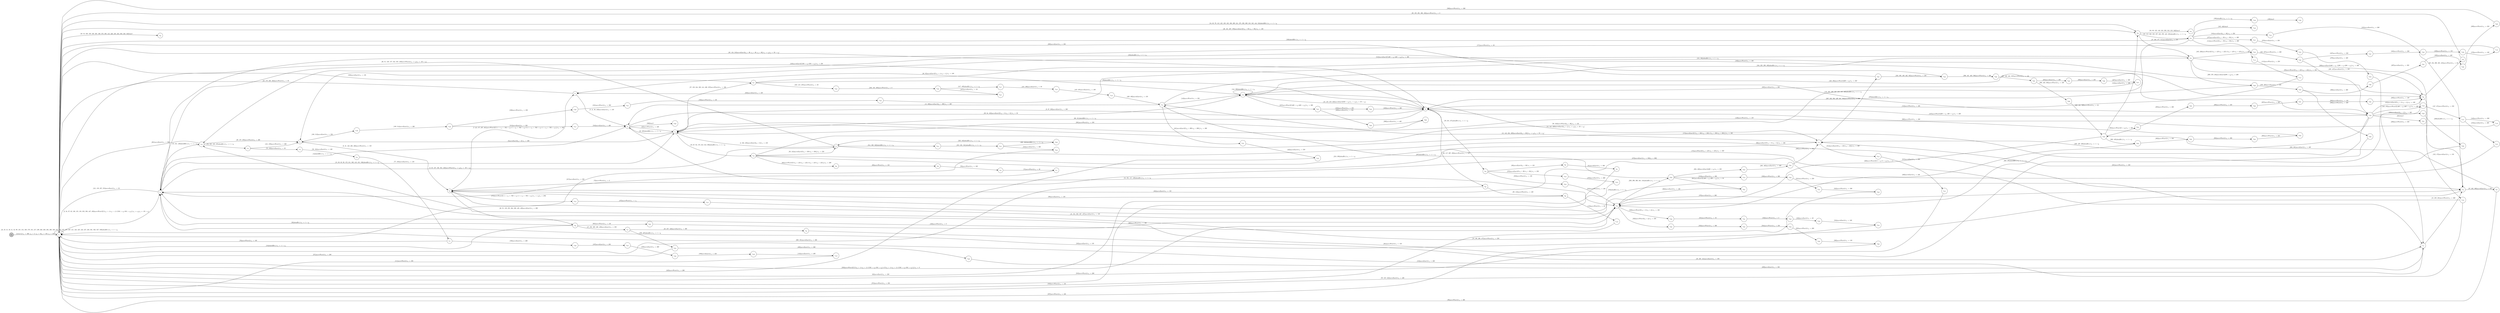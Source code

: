 digraph EFSM{
  graph [rankdir="LR", fontname="Latin Modern Math"];
  node [color="black", fillcolor="white", shape="circle", style="filled", fontname="Latin Modern Math"];
  edge [fontname="Latin Modern Math"];

  s0[fillcolor="gray", label=<s<sub>0</sub>>];
  s1[label=<s<sub>1</sub>>];
  s2[label=<s<sub>2</sub>>];
  s3[label=<s<sub>3</sub>>];
  s4[label=<s<sub>4</sub>>];
  s5[label=<s<sub>5</sub>>];
  s6[label=<s<sub>6</sub>>];
  s7[label=<s<sub>7</sub>>];
  s8[label=<s<sub>8</sub>>];
  s9[label=<s<sub>9</sub>>];
  s10[label=<s<sub>10</sub>>];
  s11[label=<s<sub>11</sub>>];
  s12[label=<s<sub>12</sub>>];
  s16[label=<s<sub>16</sub>>];
  s17[label=<s<sub>17</sub>>];
  s18[label=<s<sub>18</sub>>];
  s19[label=<s<sub>19</sub>>];
  s26[label=<s<sub>26</sub>>];
  s27[label=<s<sub>27</sub>>];
  s28[label=<s<sub>28</sub>>];
  s29[label=<s<sub>29</sub>>];
  s32[label=<s<sub>32</sub>>];
  s44[label=<s<sub>44</sub>>];
  s46[label=<s<sub>46</sub>>];
  s47[label=<s<sub>47</sub>>];
  s48[label=<s<sub>48</sub>>];
  s55[label=<s<sub>55</sub>>];
  s57[label=<s<sub>57</sub>>];
  s59[label=<s<sub>59</sub>>];
  s60[label=<s<sub>60</sub>>];
  s61[label=<s<sub>61</sub>>];
  s64[label=<s<sub>64</sub>>];
  s68[label=<s<sub>68</sub>>];
  s69[label=<s<sub>69</sub>>];
  s70[label=<s<sub>70</sub>>];
  s71[label=<s<sub>71</sub>>];
  s74[label=<s<sub>74</sub>>];
  s75[label=<s<sub>75</sub>>];
  s76[label=<s<sub>76</sub>>];
  s77[label=<s<sub>77</sub>>];
  s88[label=<s<sub>88</sub>>];
  s89[label=<s<sub>89</sub>>];
  s97[label=<s<sub>97</sub>>];
  s106[label=<s<sub>106</sub>>];
  s107[label=<s<sub>107</sub>>];
  s108[label=<s<sub>108</sub>>];
  s109[label=<s<sub>109</sub>>];
  s110[label=<s<sub>110</sub>>];
  s114[label=<s<sub>114</sub>>];
  s115[label=<s<sub>115</sub>>];
  s119[label=<s<sub>119</sub>>];
  s126[label=<s<sub>126</sub>>];
  s146[label=<s<sub>146</sub>>];
  s147[label=<s<sub>147</sub>>];
  s148[label=<s<sub>148</sub>>];
  s152[label=<s<sub>152</sub>>];
  s163[label=<s<sub>163</sub>>];
  s165[label=<s<sub>165</sub>>];
  s166[label=<s<sub>166</sub>>];
  s167[label=<s<sub>167</sub>>];
  s168[label=<s<sub>168</sub>>];
  s169[label=<s<sub>169</sub>>];
  s170[label=<s<sub>170</sub>>];
  s184[label=<s<sub>184</sub>>];
  s188[label=<s<sub>188</sub>>];
  s189[label=<s<sub>189</sub>>];
  s190[label=<s<sub>190</sub>>];
  s191[label=<s<sub>191</sub>>];
  s192[label=<s<sub>192</sub>>];
  s198[label=<s<sub>198</sub>>];
  s199[label=<s<sub>199</sub>>];
  s203[label=<s<sub>203</sub>>];
  s204[label=<s<sub>204</sub>>];
  s205[label=<s<sub>205</sub>>];
  s207[label=<s<sub>207</sub>>];
  s214[label=<s<sub>214</sub>>];
  s215[label=<s<sub>215</sub>>];
  s221[label=<s<sub>221</sub>>];
  s229[label=<s<sub>229</sub>>];
  s230[label=<s<sub>230</sub>>];
  s233[label=<s<sub>233</sub>>];
  s245[label=<s<sub>245</sub>>];
  s246[label=<s<sub>246</sub>>];
  s247[label=<s<sub>247</sub>>];
  s252[label=<s<sub>252</sub>>];
  s269[label=<s<sub>269</sub>>];
  s272[label=<s<sub>272</sub>>];
  s273[label=<s<sub>273</sub>>];
  s277[label=<s<sub>277</sub>>];
  s278[label=<s<sub>278</sub>>];
  s279[label=<s<sub>279</sub>>];
  s283[label=<s<sub>283</sub>>];
  s284[label=<s<sub>284</sub>>];
  s285[label=<s<sub>285</sub>>];
  s286[label=<s<sub>286</sub>>];
  s287[label=<s<sub>287</sub>>];
  s288[label=<s<sub>288</sub>>];
  s302[label=<s<sub>302</sub>>];
  s303[label=<s<sub>303</sub>>];
  s304[label=<s<sub>304</sub>>];
  s305[label=<s<sub>305</sub>>];
  s314[label=<s<sub>314</sub>>];
  s315[label=<s<sub>315</sub>>];
  s316[label=<s<sub>316</sub>>];
  s322[label=<s<sub>322</sub>>];
  s326[label=<s<sub>326</sub>>];
  s332[label=<s<sub>332</sub>>];
  s333[label=<s<sub>333</sub>>];
  s334[label=<s<sub>334</sub>>];
  s335[label=<s<sub>335</sub>>];
  s336[label=<s<sub>336</sub>>];
  s347[label=<s<sub>347</sub>>];
  s348[label=<s<sub>348</sub>>];
  s361[label=<s<sub>361</sub>>];
  s365[label=<s<sub>365</sub>>];
  s370[label=<s<sub>370</sub>>];
  s379[label=<s<sub>379</sub>>];
  s380[label=<s<sub>380</sub>>];
  s389[label=<s<sub>389</sub>>];
  s390[label=<s<sub>390</sub>>];
  s396[label=<s<sub>396</sub>>];
  s397[label=<s<sub>397</sub>>];
  s398[label=<s<sub>398</sub>>];
  s408[label=<s<sub>408</sub>>];
  s417[label=<s<sub>417</sub>>];
  s418[label=<s<sub>418</sub>>];
  s419[label=<s<sub>419</sub>>];
  s421[label=<s<sub>421</sub>>];
  s422[label=<s<sub>422</sub>>];
  s465[label=<s<sub>465</sub>>];
  s466[label=<s<sub>466</sub>>];
  s467[label=<s<sub>467</sub>>];
  s472[label=<s<sub>472</sub>>];
  s474[label=<s<sub>474</sub>>];
  s475[label=<s<sub>475</sub>>];
  s496[label=<s<sub>496</sub>>];
  s497[label=<s<sub>497</sub>>];
  s498[label=<s<sub>498</sub>>];
  s499[label=<s<sub>499</sub>>];
  s515[label=<s<sub>515</sub>>];
  s519[label=<s<sub>519</sub>>];
  s520[label=<s<sub>520</sub>>];
  s521[label=<s<sub>521</sub>>];
  s522[label=<s<sub>522</sub>>];
  s530[label=<s<sub>530</sub>>];
  s531[label=<s<sub>531</sub>>];
  s532[label=<s<sub>532</sub>>];
  s533[label=<s<sub>533</sub>>];
  s534[label=<s<sub>534</sub>>];

  s0->s1[label=<<i> [1]start:2/o<sub>1</sub> := 200, o<sub>2</sub> := 3, o<sub>3</sub> := 0&#91;r<sub>3</sub> := 150, r<sub>2</sub> := 250&#93;</i>>];
  s4->s5[label=<<i> [5]moveEast:0&#91;r<sub>3</sub> &gt; 0&#93;/o<sub>1</sub> := 200</i>>];
  s10->s11[label=<<i> [11, 141, 223]moveEast:0&#91;r<sub>3</sub> &gt; 1&#93;/o<sub>1</sub> := r<sub>2</sub>&#91;r<sub>2</sub> := 50 + r<sub>2</sub>&#93;</i>>];
  s12->s8[label=<<i> [13, 330]moveEast:0&#91;r<sub>2</sub> &gt; 399&#93;/o<sub>1</sub> := 400</i>>];
  s8->s2[label=<<i> [14]shieldHit:1/o<sub>1</sub> := -1 + i<sub>0</sub></i>>];
  s16->s17[label=<<i> [17]moveWest:0&#91;!(r<sub>3</sub> &gt; 125&or;r<sub>3</sub> &gt; 125)&#93;/o<sub>1</sub> := 350</i>>];
  s27->s28[label=<<i> [28]moveWest:0&#91;!(r<sub>3</sub> &gt; 125&or;r<sub>3</sub> &gt; 125)&#93;/o<sub>1</sub> := 100</i>>];
  s10->s7[label=<<i> [40, 85]moveEast:0&#91;!(r<sub>3</sub> &gt; 1&or;r<sub>3</sub> &gt; 1)&#93;/o<sub>1</sub> := 100</i>>];
  s8->s4[label=<<i> [42]moveWest:0/o<sub>1</sub> := 100</i>>];
  s4->s8[label=<<i> [43, 325]shieldHit:1/o<sub>1</sub> := -1 + i<sub>0</sub></i>>];
  s55->s4[label=<<i> [56, 243]moveWest:0&#91;r<sub>3</sub> &gt; 98&#93;/o<sub>1</sub> := 150</i>>];
  s57->s9[label=<<i> [58]shieldHit:1/o<sub>1</sub> := -1 + i<sub>0</sub></i>>];
  s59->s60[label=<<i> [60]moveEast:0&#91;r<sub>3</sub> &gt; 98&#93;/o<sub>1</sub> := 150</i>>];
  s60->s61[label=<<i> [61]moveEast:0/o<sub>1</sub> := 200</i>>];
  s61->s1[label=<<i> [62]moveEast:0/o<sub>1</sub> := 250</i>>];
  s9->s4[label=<<i> [66, 311]shieldHit:1/o<sub>1</sub> := -1 + i<sub>0</sub></i>>];
  s16->s68[label=<<i> [68]moveWest:0&#91;!(!(r<sub>3</sub> &gt; 125&or;r<sub>3</sub> &gt; 125)&or;!(r<sub>3</sub> &gt; 125&or;r<sub>3</sub> &gt; 125))&#93;/o<sub>1</sub> := 200</i>>];
  s68->s69[label=<<i> [69]moveWest:0/o<sub>1</sub> := 150</i>>];
  s69->s70[label=<<i> [70]moveWest:0/o<sub>1</sub> := 100</i>>];
  s70->s71[label=<<i> [71]moveWest:0/o<sub>1</sub> := 50</i>>];
  s71->s2[label=<<i> [72]moveWest:0/o<sub>1</sub> := 0</i>>];
  s74->s75[label=<<i> [75, 103]moveEast:0/o<sub>1</sub> := 50</i>>];
  s75->s76[label=<<i> [76, 104]moveEast:0/o<sub>1</sub> := 100</i>>];
  s76->s77[label=<<i> [77, 105]moveEast:0/o<sub>1</sub> := 150</i>>];
  s77->s1[label=<<i> [78]moveWest:0/o<sub>1</sub> := 100</i>>];
  s4->s10[label=<<i> [39, 84, 452]moveEast:0&#91;!(r<sub>3</sub> &gt; 0&or;r<sub>3</sub> &gt; 0)&#93;/o<sub>1</sub> := 50</i>>];
  s7->s8[label=<<i> [8, 41, 86, 249]moveEast:0/o<sub>1</sub> := 150</i>>];
  s8->s9[label=<<i> [9, 87, 250]moveEast:0/o<sub>1</sub> := 200</i>>];
  s88->s89[label=<<i> [89, 118]moveWest:0/o<sub>1</sub> := 100</i>>];
  s89->s6[label=<<i> [90]moveEast:0/o<sub>1</sub> := 150</i>>];
  s46->s2[label=<<i> [92]alienHit:1/o<sub>1</sub> := 1 + i<sub>0</sub></i>>];
  s16->s3[label=<<i> [95, 313]moveEast:0&#91;!(r<sub>2</sub> &gt; 350&or;r<sub>2</sub> &gt; 350)&#93;/o<sub>1</sub> := 250</i>>];
  s3->s18[label=<<i> [96]moveEast:0&#91;!(r<sub>3</sub> &gt; 0&or;r<sub>3</sub> &gt; 0)&#93;/o<sub>1</sub> := 300</i>>];
  s97->s1[label=<<i> [98]moveWest:0/o<sub>1</sub> := 300</i>>];
  s2->s19[label=<<i> [73, 101, 129]shieldHit:1/o<sub>1</sub> := -1 + i<sub>0</sub></i>>];
  s77->s106[label=<<i> [106]moveEast:0/o<sub>1</sub> := 200</i>>];
  s106->s107[label=<<i> [107]moveEast:0/o<sub>1</sub> := 250</i>>];
  s107->s108[label=<<i> [108]moveEast:0/o<sub>1</sub> := 300</i>>];
  s108->s109[label=<<i> [109]moveEast:0/o<sub>1</sub> := 350</i>>];
  s109->s110[label=<<i> [110]moveEast:0/o<sub>1</sub> := 400</i>>];
  s110->s1[label=<<i> [111]moveWest:0/o<sub>1</sub> := 350</i>>];
  s55->s114[label=<<i> [114]moveWest:0&#91;!(r<sub>3</sub> &gt; 98&or;r<sub>3</sub> &gt; 98)&#93;/o<sub>1</sub> := 300</i>>];
  s114->s115[label=<<i> [115]moveWest:0/o<sub>1</sub> := 250</i>>];
  s115->s9[label=<<i> [116]moveWest:0/o<sub>1</sub> := 200</i>>];
  s89->s119[label=<<i> [119]moveWest:0/o<sub>1</sub> := 50</i>>];
  s119->s2[label=<<i> [120]moveWest:0/o<sub>1</sub> := 0</i>>];
  s2->s1[label=<<i> [121, 159, 357, 374]moveEast:0/o<sub>1</sub> := 50</i>>];
  s1->s9[label=<<i> [65, 124, 218]moveEast:0&#91;r<sub>3</sub> &gt; 98, r<sub>3</sub> &gt; 98, r<sub>3</sub> &gt; 98&#93;/o<sub>1</sub> := r<sub>2</sub>&#91;r<sub>2</sub> := 50 + r<sub>2</sub>&#93;</i>>];
  s10->s126[label=<<i> [126, 294]moveWest:0&#91;400 &gt; r<sub>2</sub>&#93;/o<sub>1</sub> := 250</i>>];
  s126->s9[label=<<i> [127]moveWest:0&#91;400 &gt; r<sub>2</sub>, 400 &gt; r<sub>2</sub>&#93;/o<sub>1</sub> := 200</i>>];
  s9->s2[label=<<i> [128]moveEast:0&#91;!(350 &gt; r<sub>2</sub>&or;350 &gt; r<sub>2</sub>)&#93;/o<sub>1</sub> := 250</i>>];
  s19->s74[label=<<i> [74, 102, 130, 478]alienHit:1/o<sub>1</sub> := 1 + i<sub>0</sub></i>>];
  s74->s5[label=<<i> [131, 479]moveWest:0/o<sub>1</sub> := 200</i>>];
  s46->s1[label=<<i> [134]shieldHit:1/o<sub>1</sub> := -1 + i<sub>0</sub></i>>];
  s2->s3[label=<<i> [3, 35, 137, 156, 354, 448]moveWest:0/o<sub>1</sub> := r<sub>3</sub>&#91;r<sub>3</sub> := -50 + r<sub>3</sub>&#93;</i>>];
  s12->s10[label=<<i> [143]moveWest:0/o<sub>1</sub> := 350</i>>];
  s10->s10[label=<<i> [144, 200]shieldHit:1/o<sub>1</sub> := -1 + i<sub>0</sub></i>>];
  s126->s146[label=<<i> [146, 470]moveWest:0&#91;!(400 &gt; r<sub>2</sub>&or;400 &gt; r<sub>2</sub>)&#93;/o<sub>1</sub> := 300</i>>];
  s146->s147[label=<<i> [147, 471]moveWest:0/o<sub>1</sub> := 250</i>>];
  s147->s148[label=<<i> [148]moveWest:0/o<sub>1</sub> := 200</i>>];
  s148->s4[label=<<i> [149]moveWest:0/o<sub>1</sub> := 150</i>>];
  s57->s28[label=<<i> [151, 384]alienHit:1/o<sub>1</sub> := 1 + i<sub>0</sub></i>>];
  s28->s152[label=<<i> [152, 175]moveEast:0/o<sub>1</sub> := 150</i>>];
  s152->s1[label=<<i> [153]moveEast:0/o<sub>1</sub> := 200</i>>];
  s3->s1[label=<<i> [36, 81, 138, 157, 344, 355, 449]moveWest:0/o<sub>1</sub> := r<sub>3</sub>&#91;r<sub>3</sub> := -50 + r<sub>3</sub>&#93;</i>>];
  s55->s163[label=<<i> [163, 446]win:0</i>>];
  s27->s165[label=<<i> [165, 226]moveWest:0&#91;!(!(r<sub>3</sub> &gt; 125&or;r<sub>3</sub> &gt; 125)&or;!(r<sub>3</sub> &gt; 125&or;r<sub>3</sub> &gt; 125))&#93;/o<sub>1</sub> := 350</i>>];
  s165->s166[label=<<i> [166, 227]moveWest:0/o<sub>1</sub> := 300</i>>];
  s166->s167[label=<<i> [167]moveWest:0/o<sub>1</sub> := 250</i>>];
  s167->s168[label=<<i> [168]moveWest:0/o<sub>1</sub> := 200</i>>];
  s168->s169[label=<<i> [169]moveWest:0/o<sub>1</sub> := 150</i>>];
  s169->s170[label=<<i> [170]moveWest:0/o<sub>1</sub> := 100</i>>];
  s170->s2[label=<<i> [171]moveWest:0/o<sub>1</sub> := 50</i>>];
  s4->s16[label=<<i> [16, 67, 94, 173, 212, 312, 392]alienHit:1/o<sub>1</sub> := 1 + i<sub>0</sub></i>>];
  s16->s28[label=<<i> [174]moveEast:0&#91;!(!(r<sub>2</sub> &gt; 350&or;r<sub>2</sub> &gt; 350)&or;!(r<sub>2</sub> &gt; 350&or;r<sub>2</sub> &gt; 350))&#93;/o<sub>1</sub> := 100</i>>];
  s152->s6[label=<<i> [176]alienHit:1/o<sub>1</sub> := 1 + i<sub>0</sub></i>>];
  s7->s1[label=<<i> [23, 178, 238, 482]moveWest:0/o<sub>1</sub> := 50</i>>];
  s55->s184[label=<<i> [184]moveEast:0&#91;r<sub>3</sub> &gt; 98&#93;/o<sub>1</sub> := 250</i>>];
  s184->s18[label=<<i> [185]moveEast:0/o<sub>1</sub> := 300</i>>];
  s18->s19[label=<<i> [19, 186, 260, 477]moveWest:0/o<sub>1</sub> := 250</i>>];
  s19->s5[label=<<i> [20, 187, 235]moveWest:0/o<sub>1</sub> := 200</i>>];
  s5->s188[label=<<i> [188, 513]moveEast:0/o<sub>1</sub> := 250</i>>];
  s188->s189[label=<<i> [189, 514]moveEast:0/o<sub>1</sub> := 300</i>>];
  s189->s190[label=<<i> [190]moveWest:0/o<sub>1</sub> := 250</i>>];
  s190->s191[label=<<i> [191]moveWest:0/o<sub>1</sub> := 200</i>>];
  s191->s192[label=<<i> [192]moveWest:0/o<sub>1</sub> := 150</i>>];
  s192->s28[label=<<i> [193]moveWest:0/o<sub>1</sub> := 100</i>>];
  s29->s1[label=<<i> [30, 195, 291, 386, 456]moveWest:0/o<sub>1</sub> := 0</i>>];
  s55->s198[label=<<i> [198]alienHit:1/o<sub>1</sub> := 1 + i<sub>0</sub></i>>];
  s198->s199[label=<<i> [199]win:0</i>>];
  s126->s44[label=<<i> [202, 295]shieldHit:1/o<sub>1</sub> := -1 + i<sub>0</sub></i>>];
  s203->s204[label=<<i> [204, 402]moveEast:0&#91;400 &gt; r<sub>2</sub>&#93;/o<sub>1</sub> := 350</i>>];
  s204->s205[label=<<i> [205, 403]moveEast:0/o<sub>1</sub> := 400</i>>];
  s205->s11[label=<<i> [206]moveWest:0/o<sub>1</sub> := 350</i>>];
  s207->s1[label=<<i> [208]moveEast:0/o<sub>1</sub> := 350</i>>];
  s16->s11[label=<<i> [213, 393]alienHit:1/o<sub>1</sub> := 1 + i<sub>0</sub></i>>];
  s11->s214[label=<<i> [214]moveEast:0&#91;!(r<sub>2</sub> &gt; 252&or;r<sub>2</sub> &gt; 252)&#93;/o<sub>1</sub> := 200</i>>];
  s214->s215[label=<<i> [215]moveEast:0/o<sub>1</sub> := 250</i>>];
  s215->s1[label=<<i> [216]moveWest:0/o<sub>1</sub> := 200</i>>];
  s126->s221[label=<<i> [221]win:0</i>>];
  s9->s10[label=<<i> [10, 125, 219, 222]moveEast:0&#91;350 &gt; r<sub>2</sub>&#93;/o<sub>1</sub> := r<sub>2</sub>&#91;r<sub>2</sub> := 50 + r<sub>2</sub>&#93;</i>>];
  s11->s12[label=<<i> [12, 142, 224, 329]moveEast:0&#91;r<sub>2</sub> &gt; 252&#93;/o<sub>1</sub> := r<sub>2</sub>&#91;r<sub>2</sub> := 50 + r<sub>2</sub>&#93;</i>>];
  s166->s126[label=<<i> [228, 427]moveEast:0/o<sub>1</sub> := 350</i>>];
  s126->s229[label=<<i> [229]moveEast:0&#91;r<sub>3</sub> &gt; 2&#93;/o<sub>1</sub> := 400</i>>];
  s229->s230[label=<<i> [230]alienHit:1/o<sub>1</sub> := 1 + i<sub>0</sub></i>>];
  s230->s11[label=<<i> [231]moveWest:0/o<sub>1</sub> := 350</i>>];
  s207->s233[label=<<i> [233, 395, 430, 462, 505]moveWest:0/o<sub>1</sub> := 250</i>>];
  s233->s19[label=<<i> [234]alienHit:1/o<sub>1</sub> := 1 + i<sub>0</sub></i>>];
  s5->s6[label=<<i> [6, 21, 132, 236, 480]moveWest:0/o<sub>1</sub> := 150</i>>];
  s57->s245[label=<<i> [245, 415, 487]moveWest:0/o<sub>1</sub> := 50</i>>];
  s245->s246[label=<<i> [246, 416, 488]moveWest:0/o<sub>1</sub> := 0</i>>];
  s246->s247[label=<<i> [247]moveEast:0/o<sub>1</sub> := 50</i>>];
  s247->s7[label=<<i> [248]moveEast:0/o<sub>1</sub> := 100</i>>];
  s9->s59[label=<<i> [59, 251, 271]alienHit:1/o<sub>1</sub> := 1 + i<sub>0</sub></i>>];
  s59->s252[label=<<i> [252]moveWest:0/o<sub>1</sub> := 150</i>>];
  s252->s44[label=<<i> [253]moveWest:0/o<sub>1</sub> := 100</i>>];
  s47->s48[label=<<i> [48, 257, 440]moveEast:0/o<sub>1</sub> := 300</i>>];
  s48->s17[label=<<i> [49, 258, 441]moveEast:0/o<sub>1</sub> := 350</i>>];
  s17->s18[label=<<i> [18, 259, 281]moveWest:0/o<sub>1</sub> := 300</i>>];
  s19->s1[label=<<i> [261]moveEast:0/o<sub>1</sub> := 300</i>>];
  s1->s26[label=<<i> [26, 161, 267, 376]moveEast:0&#91;!(r<sub>3</sub> &gt; 98&or;r<sub>3</sub> &gt; 98)&#93;/o<sub>1</sub> := 100</i>>];
  s269->s9[label=<<i> [270]shieldHit:1/o<sub>1</sub> := -1 + i<sub>0</sub></i>>];
  s59->s272[label=<<i> [272]moveEast:0&#91;!(r<sub>3</sub> &gt; 98&or;r<sub>3</sub> &gt; 98)&#93;/o<sub>1</sub> := 250</i>>];
  s272->s273[label=<<i> [273]moveEast:0/o<sub>1</sub> := 300</i>>];
  s273->s1[label=<<i> [274]moveWest:0/o<sub>1</sub> := 250</i>>];
  s55->s277[label=<<i> [277]moveEast:0&#91;!(r<sub>3</sub> &gt; 98&or;r<sub>3</sub> &gt; 98)&#93;/o<sub>1</sub> := 300</i>>];
  s277->s278[label=<<i> [278]moveEast:0/o<sub>1</sub> := 350</i>>];
  s278->s279[label=<<i> [279]moveEast:0/o<sub>1</sub> := 400</i>>];
  s279->s17[label=<<i> [280]moveWest:0/o<sub>1</sub> := 350</i>>];
  s18->s97[label=<<i> [97, 282, 300]moveEast:0/o<sub>1</sub> := 350</i>>];
  s97->s283[label=<<i> [283, 301]moveEast:0/o<sub>1</sub> := 400</i>>];
  s283->s284[label=<<i> [284]moveWest:0&#91;3 &gt; r<sub>3</sub>&#93;/o<sub>1</sub> := 350</i>>];
  s284->s285[label=<<i> [285]moveWest:0/o<sub>1</sub> := 300</i>>];
  s285->s286[label=<<i> [286]moveWest:0/o<sub>1</sub> := 250</i>>];
  s286->s287[label=<<i> [287]moveWest:0/o<sub>1</sub> := 200</i>>];
  s287->s288[label=<<i> [288]moveWest:0/o<sub>1</sub> := 150</i>>];
  s288->s28[label=<<i> [289]moveWest:0/o<sub>1</sub> := 100</i>>];
  s28->s29[label=<<i> [29, 194, 290, 385, 455]moveWest:0/o<sub>1</sub> := 50</i>>];
  s203->s12[label=<<i> [297]shieldHit:1/o<sub>1</sub> := -1 + i<sub>0</sub></i>>];
  s27->s18[label=<<i> [299]moveEast:0&#91;400 &gt; r<sub>2</sub>, !(299 &gt; r<sub>2</sub>&or;299 &gt; r<sub>2</sub>)&#93;/o<sub>1</sub> := 300</i>>];
  s283->s302[label=<<i> [302, 435]alienHit:1/o<sub>1</sub> := 1 + i<sub>0</sub></i>>];
  s302->s303[label=<<i> [303]moveWest:0/o<sub>1</sub> := 350</i>>];
  s303->s304[label=<<i> [304]moveWest:0/o<sub>1</sub> := 300</i>>];
  s304->s305[label=<<i> [305]moveWest:0/o<sub>1</sub> := 250</i>>];
  s305->s9[label=<<i> [306]moveWest:0/o<sub>1</sub> := 200</i>>];
  s9->s88[label=<<i> [88, 117, 307, 350]moveWest:0/o<sub>1</sub> := 150</i>>];
  s88->s1[label=<<i> [308, 351]moveEast:0/o<sub>1</sub> := 200</i>>];
  s26->s64[label=<<i> [64, 80, 123, 140, 210, 293, 310, 319, 346]lose:0</i>>];
  s3->s314[label=<<i> [314, 320, 340]shieldHit:1/o<sub>1</sub> := -1 + i<sub>0</sub></i>>];
  s314->s315[label=<<i> [315, 321, 341]alienHit:1/o<sub>1</sub> := 1 + i<sub>0</sub></i>>];
  s315->s316[label=<<i> [316]moveEast:0/o<sub>1</sub> := 300</i>>];
  s316->s1[label=<<i> [317]moveEast:0/o<sub>1</sub> := 350</i>>];
  s315->s322[label=<<i> [322, 342]shieldHit:1/o<sub>1</sub> := -1 + i<sub>0</sub></i>>];
  s322->s3[label=<<i> [323, 343]alienHit:1/o<sub>1</sub> := 1 + i<sub>0</sub></i>>];
  s8->s326[label=<<i> [326]lose:0</i>>];
  s44->s332[label=<<i> [332]moveWest:0&#91;r<sub>3</sub> &gt; 2&#93;/o<sub>1</sub> := 350</i>>];
  s332->s333[label=<<i> [333]moveWest:0/o<sub>1</sub> := 300</i>>];
  s333->s334[label=<<i> [334]moveWest:0/o<sub>1</sub> := 250</i>>];
  s334->s335[label=<<i> [335]moveWest:0/o<sub>1</sub> := 200</i>>];
  s335->s336[label=<<i> [336]moveWest:0/o<sub>1</sub> := 150</i>>];
  s336->s1[label=<<i> [337]moveWest:0/o<sub>1</sub> := 100</i>>];
  s10->s347[label=<<i> [347]moveWest:0&#91;!(400 &gt; r<sub>2</sub>&or;400 &gt; r<sub>2</sub>)&#93;/o<sub>1</sub> := 300</i>>];
  s347->s348[label=<<i> [348]moveWest:0/o<sub>1</sub> := 250</i>>];
  s348->s9[label=<<i> [349]moveWest:0/o<sub>1</sub> := 200</i>>];
  s1->s2[label=<<i> [2, 34, 37, 82, 136, 155, 158, 353, 356, 447, 450]moveWest:0&#91;!(!(r<sub>3</sub> &gt; -1&or;r<sub>3</sub> &gt; -1)&or;!(501 &gt; r<sub>3</sub>&or;501 &gt; r<sub>3</sub>))&#93;/o<sub>1</sub> := r<sub>3</sub>&#91;r<sub>3</sub> := -50 + r<sub>3</sub>&#93;</i>>];
  s1->s44[label=<<i> [359]moveWest:0&#91;!(!(!(r<sub>3</sub> &gt; -1&or;r<sub>3</sub> &gt; -1)&or;!(501 &gt; r<sub>3</sub>&or;501 &gt; r<sub>3</sub>))&or;!(!(r<sub>3</sub> &gt; -1&or;r<sub>3</sub> &gt; -1)&or;!(501 &gt; r<sub>3</sub>&or;501 &gt; r<sub>3</sub>)))&#93;/o<sub>1</sub> := 0</i>>];
  s44->s203[label=<<i> [203, 296, 360, 401, 518]alienHit:1/o<sub>1</sub> := 1 + i<sub>0</sub></i>>];
  s203->s361[label=<<i> [361]moveEast:0&#91;!(400 &gt; r<sub>2</sub>&or;400 &gt; r<sub>2</sub>)&#93;/o<sub>1</sub> := 50</i>>];
  s361->s44[label=<<i> [362]moveEast:0/o<sub>1</sub> := 100</i>>];
  s46->s365[label=<<i> [365]moveWest:0/o<sub>1</sub> := 150</i>>];
  s365->s44[label=<<i> [366]moveWest:0/o<sub>1</sub> := 100</i>>];
  s44->s6[label=<<i> [45, 254, 363, 367, 437]moveEast:0/o<sub>1</sub> := 150</i>>];
  s47->s370[label=<<i> [370, 407]alienHit:1/o<sub>1</sub> := 1 + i<sub>0</sub></i>>];
  s370->s1[label=<<i> [371]moveWest:0/o<sub>1</sub> := 200</i>>];
  s26->s27[label=<<i> [27, 268, 377, 511]moveEast:0/o<sub>1</sub> := 150</i>>];
  s269->s379[label=<<i> [379, 495]moveEast:0/o<sub>1</sub> := 250</i>>];
  s379->s380[label=<<i> [380]moveWest:0/o<sub>1</sub> := 200</i>>];
  s380->s2[label=<<i> [381]moveWest:0/o<sub>1</sub> := 150</i>>];
  s2->s4[label=<<i> [15, 38, 83, 93, 172, 211, 382, 413, 451, 536]alienHit:1/o<sub>1</sub> := 1 + i<sub>0</sub></i>>];
  s347->s389[label=<<i> [389]moveEast:0/o<sub>1</sub> := 350</i>>];
  s389->s390[label=<<i> [390]moveEast:0/o<sub>1</sub> := 400</i>>];
  s390->s4[label=<<i> [391]moveWest:0/o<sub>1</sub> := 350</i>>];
  s233->s396[label=<<i> [396, 431, 463, 506]moveWest:0/o<sub>1</sub> := 200</i>>];
  s396->s397[label=<<i> [397, 432, 464, 507]moveWest:0/o<sub>1</sub> := 150</i>>];
  s397->s398[label=<<i> [398, 433, 508]moveWest:0/o<sub>1</sub> := 100</i>>];
  s398->s283[label=<<i> [399, 434, 509]moveWest:0/o<sub>1</sub> := 50</i>>];
  s283->s44[label=<<i> [400]moveWest:0&#91;!(3 &gt; r<sub>3</sub>&or;3 &gt; r<sub>3</sub>)&#93;/o<sub>1</sub> := 0</i>>];
  s205->s6[label=<<i> [404]moveEast:0/o<sub>1</sub> := 150</i>>];
  s6->s46[label=<<i> [46, 91, 133, 255, 364, 368, 405, 438]moveEast:0/o<sub>1</sub> := 200</i>>];
  s46->s47[label=<<i> [47, 256, 369, 406, 439]moveEast:0/o<sub>1</sub> := 250</i>>];
  s370->s408[label=<<i> [408]moveEast:0/o<sub>1</sub> := 300</i>>];
  s408->s17[label=<<i> [409]moveEast:0/o<sub>1</sub> := 350</i>>];
  s246->s417[label=<<i> [417, 489]alienHit:1/o<sub>1</sub> := 1 + i<sub>0</sub></i>>];
  s417->s418[label=<<i> [418, 490]moveEast:0/o<sub>1</sub> := 50</i>>];
  s418->s419[label=<<i> [419, 491]moveEast:0/o<sub>1</sub> := 100</i>>];
  s419->s12[label=<<i> [420, 492]moveEast:0/o<sub>1</sub> := 150</i>>];
  s12->s421[label=<<i> [421]moveEast:0&#91;!(r<sub>2</sub> &gt; 399&or;r<sub>2</sub> &gt; 399)&#93;/o<sub>1</sub> := 200</i>>];
  s421->s422[label=<<i> [422]moveEast:0/o<sub>1</sub> := 250</i>>];
  s422->s1[label=<<i> [423]moveWest:0/o<sub>1</sub> := 200</i>>];
  s302->s44[label=<<i> [436]moveEast:0/o<sub>1</sub> := 100</i>>];
  s17->s1[label=<<i> [50, 410, 442]moveEast:0/o<sub>1</sub> := 400</i>>];
  s1->s26[label=<<i> [54, 63, 79, 112, 122, 139, 182, 196, 209, 241, 275, 292, 309, 318, 345, 444, 524]shieldHit:1/o<sub>1</sub> := -1 + i<sub>0</sub></i>>];
  s126->s28[label=<<i> [454]moveEast:0&#91;!(r<sub>3</sub> &gt; 2&or;r<sub>3</sub> &gt; 2)&#93;/o<sub>1</sub> := 100</i>>];
  s10->s126[label=<<i> [145, 201, 220, 327, 453, 459, 469]alienHit:1/o<sub>1</sub> := 1 + i<sub>0</sub></i>>];
  s126->s11[label=<<i> [328, 428, 460]alienHit:1/o<sub>1</sub> := 1 + i<sub>0</sub></i>>];
  s397->s465[label=<<i> [465]moveEast:0/o<sub>1</sub> := 200</i>>];
  s465->s466[label=<<i> [466]moveEast:0/o<sub>1</sub> := 250</i>>];
  s466->s467[label=<<i> [467]moveEast:0/o<sub>1</sub> := 300</i>>];
  s467->s10[label=<<i> [468]moveEast:0/o<sub>1</sub> := 350</i>>];
  s147->s472[label=<<i> [472]moveEast:0/o<sub>1</sub> := 300</i>>];
  s472->s6[label=<<i> [473]moveEast:0/o<sub>1</sub> := 350&#91;r<sub>3</sub> := 300&#93;</i>>];
  s6->s474[label=<<i> [474]moveWest:0&#91;!(-1 &times; r<sub>2</sub> &gt; -702 + r<sub>3</sub>&or;-1 &times; r<sub>2</sub> &gt; -702 + r<sub>3</sub>)&#93;/o<sub>1</sub> := r<sub>3</sub>&#91;r<sub>3</sub> := 250&#93;</i>>];
  s474->s475[label=<<i> [475]moveWest:0/o<sub>1</sub> := r<sub>3</sub></i>>];
  s475->s18[label=<<i> [476]moveEast:0/o<sub>1</sub> := 300</i>>];
  s6->s7[label=<<i> [7, 22, 177, 237, 481]moveWest:0&#91;!(!(-1 &times; r<sub>2</sub> &gt; -702 + r<sub>3</sub>&or;-1 &times; r<sub>2</sub> &gt; -702 + r<sub>3</sub>)&or;!(-1 &times; r<sub>2</sub> &gt; -702 + r<sub>3</sub>&or;-1 &times; r<sub>2</sub> &gt; -702 + r<sub>3</sub>))&#93;/o<sub>1</sub> := 100</i>>];
  s3->s4[label=<<i> [4, 324, 485]moveEast:0&#91;r<sub>3</sub> &gt; 0&#93;/o<sub>1</sub> := 150</i>>];
  s12->s27[label=<<i> [164, 225, 298, 493]alienHit:1/o<sub>1</sub> := 1 + i<sub>0</sub></i>>];
  s27->s269[label=<<i> [269, 378, 494]moveEast:0&#91;299 &gt; r<sub>2</sub>&#93;/o<sub>1</sub> := 200</i>>];
  s379->s496[label=<<i> [496]moveEast:0/o<sub>1</sub> := 300</i>>];
  s496->s497[label=<<i> [497]moveEast:0/o<sub>1</sub> := 350</i>>];
  s497->s498[label=<<i> [498]moveEast:0/o<sub>1</sub> := 400</i>>];
  s498->s499[label=<<i> [499]moveWest:0/o<sub>1</sub> := 350</i>>];
  s499->s1[label=<<i> [500]moveWest:0/o<sub>1</sub> := 300</i>>];
  s11->s207[label=<<i> [207, 232, 394, 429, 461, 504]moveWest:0/o<sub>1</sub> := 300</i>>];
  s283->s26[label=<<i> [510]moveEast:0/o<sub>1</sub> := 100</i>>];
  s27->s5[label=<<i> [512]moveEast:0&#91;!(400 &gt; r<sub>2</sub>&or;400 &gt; r<sub>2</sub>)&#93;/o<sub>1</sub> := 200</i>>];
  s189->s515[label=<<i> [515]moveEast:0/o<sub>1</sub> := 350</i>>];
  s515->s8[label=<<i> [516]moveEast:0/o<sub>1</sub> := 400</i>>];
  s203->s519[label=<<i> [519]moveWest:0/o<sub>1</sub> := 350</i>>];
  s519->s520[label=<<i> [520]moveWest:0/o<sub>1</sub> := 300</i>>];
  s520->s521[label=<<i> [521]moveWest:0/o<sub>1</sub> := 250</i>>];
  s521->s522[label=<<i> [522]moveWest:0/o<sub>1</sub> := 200</i>>];
  s522->s1[label=<<i> [523]moveWest:0/o<sub>1</sub> := 150</i>>];
  s26->s55[label=<<i> [55, 113, 162, 183, 197, 242, 276, 445, 525]alienHit:1/o<sub>1</sub> := 1 + i<sub>0</sub></i>>];
  s55->s1[label=<<i> [526]shieldHit:1/o<sub>1</sub> := -1 + i<sub>0</sub></i>>];
  s1->s1[label=<<i> [24, 25, 31, 33, 51, 52, 99, 135, 154, 160, 179, 181, 217, 239, 262, 263, 264, 266, 338, 352, 358, 372, 375, 387, 411, 424, 425, 443, 457, 483, 501, 502, 527, 539]alienHit:1/o<sub>1</sub> := 1 + i<sub>0</sub></i>>];
  s1->s32[label=<<i> [32, 53, 100, 180, 240, 265, 339, 373, 388, 412, 426, 458, 484, 503, 528, 540]win:0</i>>];
  s8->s44[label=<<i> [44, 331, 517, 529]alienHit:1/o<sub>1</sub> := 1 + i<sub>0</sub></i>>];
  s44->s530[label=<<i> [530]moveWest:0&#91;!(r<sub>3</sub> &gt; 2&or;r<sub>3</sub> &gt; 2)&#93;/o<sub>1</sub> := 100</i>>];
  s530->s531[label=<<i> [531]moveWest:0/o<sub>1</sub> := 50</i>>];
  s531->s532[label=<<i> [532]moveWest:0/o<sub>1</sub> := 0</i>>];
  s532->s533[label=<<i> [533]moveEast:0/o<sub>1</sub> := 50</i>>];
  s533->s534[label=<<i> [534]moveEast:0/o<sub>1</sub> := 100</i>>];
  s534->s2[label=<<i> [535]moveEast:0/o<sub>1</sub> := 150</i>>];
  s4->s57[label=<<i> [57, 150, 244, 383, 414, 486, 537]moveWest:0/o<sub>1</sub> := 100</i>>];
  s57->s1[label=<<i> [538]moveEast:0/o<sub>1</sub> := 150</i>>];
}